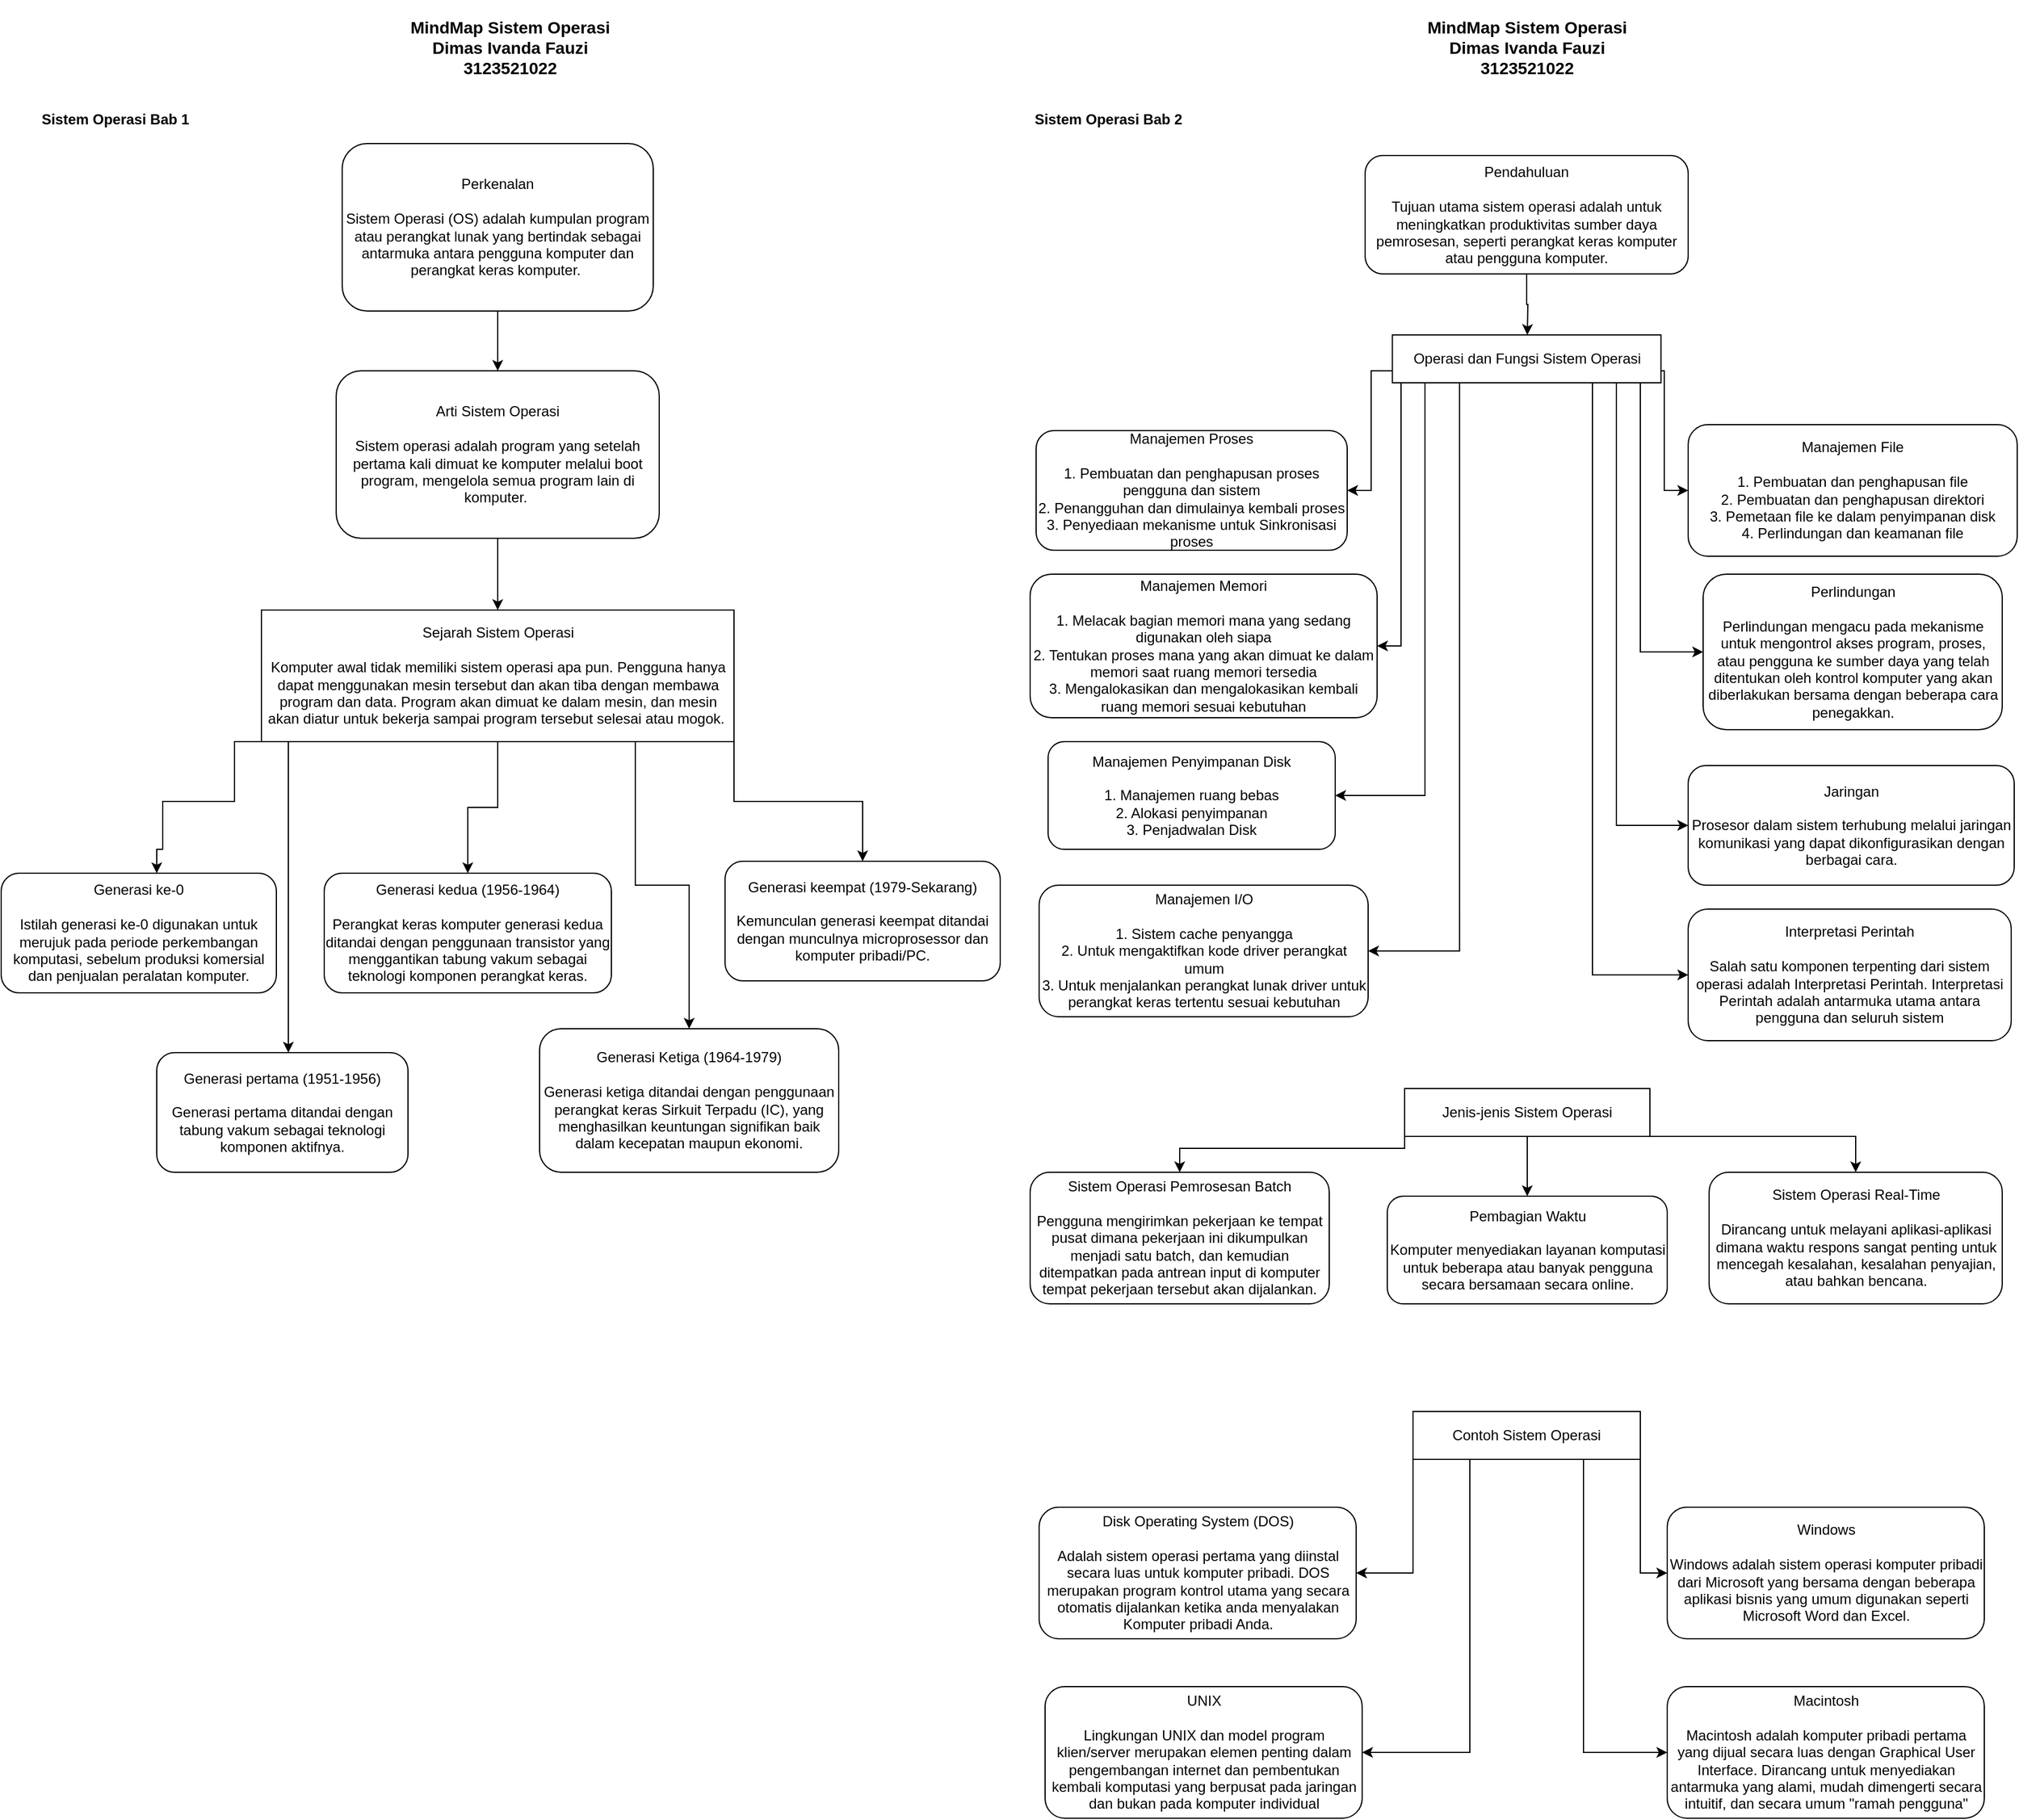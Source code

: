 <mxfile version="24.0.1" type="device">
  <diagram name="Page-1" id="cLxol2tO6gtKD-hCegAc">
    <mxGraphModel dx="955" dy="482" grid="1" gridSize="10" guides="1" tooltips="1" connect="1" arrows="1" fold="1" page="1" pageScale="1" pageWidth="850" pageHeight="1100" math="0" shadow="0">
      <root>
        <mxCell id="0" />
        <mxCell id="1" parent="0" />
        <mxCell id="WDHvQplZBZntBHbFjmJl-1" value="&lt;h3&gt;MindMap Sistem Operasi&lt;br&gt;Dimas Ivanda Fauzi&lt;br&gt;3123521022&lt;/h3&gt;" style="text;strokeColor=none;align=center;fillColor=none;html=1;verticalAlign=middle;whiteSpace=wrap;rounded=0;" vertex="1" parent="1">
          <mxGeometry x="327" y="10" width="197" height="60" as="geometry" />
        </mxCell>
        <mxCell id="WDHvQplZBZntBHbFjmJl-2" value="&lt;h4&gt;Sistem Operasi Bab 1&lt;/h4&gt;" style="text;html=1;align=center;verticalAlign=middle;resizable=0;points=[];autosize=1;strokeColor=none;fillColor=none;" vertex="1" parent="1">
          <mxGeometry x="20" y="70" width="150" height="60" as="geometry" />
        </mxCell>
        <mxCell id="WDHvQplZBZntBHbFjmJl-5" value="" style="edgeStyle=orthogonalEdgeStyle;rounded=0;orthogonalLoop=1;jettySize=auto;html=1;" edge="1" parent="1" source="WDHvQplZBZntBHbFjmJl-3" target="WDHvQplZBZntBHbFjmJl-4">
          <mxGeometry relative="1" as="geometry" />
        </mxCell>
        <mxCell id="WDHvQplZBZntBHbFjmJl-3" value="Perkenalan&lt;div&gt;&lt;br&gt;&lt;/div&gt;&lt;div&gt;Sistem Operasi (OS) adalah kumpulan program atau perangkat lunak yang bertindak sebagai antarmuka antara pengguna komputer dan perangkat keras komputer.&amp;nbsp;&lt;br&gt;&lt;/div&gt;" style="rounded=1;whiteSpace=wrap;html=1;" vertex="1" parent="1">
          <mxGeometry x="285" y="120" width="260" height="140" as="geometry" />
        </mxCell>
        <mxCell id="WDHvQplZBZntBHbFjmJl-7" value="" style="edgeStyle=orthogonalEdgeStyle;rounded=0;orthogonalLoop=1;jettySize=auto;html=1;" edge="1" parent="1" source="WDHvQplZBZntBHbFjmJl-4">
          <mxGeometry relative="1" as="geometry">
            <mxPoint x="415" y="510" as="targetPoint" />
          </mxGeometry>
        </mxCell>
        <mxCell id="WDHvQplZBZntBHbFjmJl-4" value="Arti Sistem Operasi&lt;div&gt;&lt;br&gt;&lt;/div&gt;&lt;div&gt;Sistem operasi adalah program yang setelah pertama kali dimuat ke komputer melalui boot program, mengelola semua program lain di komputer.&amp;nbsp;&lt;/div&gt;" style="rounded=1;whiteSpace=wrap;html=1;" vertex="1" parent="1">
          <mxGeometry x="280" y="310" width="270" height="140" as="geometry" />
        </mxCell>
        <mxCell id="WDHvQplZBZntBHbFjmJl-31" value="" style="edgeStyle=orthogonalEdgeStyle;rounded=0;orthogonalLoop=1;jettySize=auto;html=1;" edge="1" parent="1" source="WDHvQplZBZntBHbFjmJl-8">
          <mxGeometry relative="1" as="geometry">
            <mxPoint x="1275.545" y="280" as="targetPoint" />
          </mxGeometry>
        </mxCell>
        <mxCell id="WDHvQplZBZntBHbFjmJl-8" value="Pendahuluan&lt;div&gt;&lt;br&gt;&lt;/div&gt;&lt;div&gt;Tujuan utama sistem operasi adalah untuk meningkatkan produktivitas sumber daya pemrosesan, seperti perangkat keras komputer atau pengguna komputer.&lt;/div&gt;" style="rounded=1;whiteSpace=wrap;html=1;" vertex="1" parent="1">
          <mxGeometry x="1140" y="130" width="270" height="99" as="geometry" />
        </mxCell>
        <mxCell id="WDHvQplZBZntBHbFjmJl-11" value="Generasi ke-0&lt;div&gt;&lt;br&gt;&lt;/div&gt;&lt;div&gt;Istilah generasi ke-0 digunakan untuk merujuk pada periode perkembangan komputasi, sebelum produksi komersial&lt;br/&gt;dan penjualan peralatan komputer.&lt;br&gt;&lt;/div&gt;" style="rounded=1;whiteSpace=wrap;html=1;" vertex="1" parent="1">
          <mxGeometry y="730" width="230" height="100" as="geometry" />
        </mxCell>
        <mxCell id="WDHvQplZBZntBHbFjmJl-12" value="Generasi pertama (1951-1956)&lt;div&gt;&lt;br&gt;&lt;/div&gt;&lt;div&gt;Generasi pertama ditandai dengan tabung vakum sebagai teknologi komponen aktifnya.&lt;/div&gt;" style="rounded=1;whiteSpace=wrap;html=1;" vertex="1" parent="1">
          <mxGeometry x="130" y="880" width="210" height="100" as="geometry" />
        </mxCell>
        <mxCell id="WDHvQplZBZntBHbFjmJl-18" style="edgeStyle=orthogonalEdgeStyle;rounded=0;orthogonalLoop=1;jettySize=auto;html=1;exitX=0;exitY=1;exitDx=0;exitDy=0;entryX=0.5;entryY=0;entryDx=0;entryDy=0;" edge="1" parent="1">
          <mxGeometry relative="1" as="geometry">
            <mxPoint x="225" y="620" as="sourcePoint" />
            <mxPoint x="130" y="730" as="targetPoint" />
            <Array as="points">
              <mxPoint x="195" y="620" />
              <mxPoint x="195" y="670" />
              <mxPoint x="135" y="670" />
              <mxPoint x="135" y="710" />
              <mxPoint x="130" y="710" />
            </Array>
          </mxGeometry>
        </mxCell>
        <mxCell id="WDHvQplZBZntBHbFjmJl-19" style="edgeStyle=orthogonalEdgeStyle;rounded=0;orthogonalLoop=1;jettySize=auto;html=1;exitX=0.25;exitY=1;exitDx=0;exitDy=0;" edge="1" parent="1" source="WDHvQplZBZntBHbFjmJl-17">
          <mxGeometry relative="1" as="geometry">
            <mxPoint x="240" y="880" as="targetPoint" />
            <Array as="points">
              <mxPoint x="240" y="620" />
              <mxPoint x="240" y="880" />
            </Array>
          </mxGeometry>
        </mxCell>
        <mxCell id="WDHvQplZBZntBHbFjmJl-21" style="edgeStyle=orthogonalEdgeStyle;rounded=0;orthogonalLoop=1;jettySize=auto;html=1;exitX=0.5;exitY=1;exitDx=0;exitDy=0;entryX=0.5;entryY=0;entryDx=0;entryDy=0;" edge="1" parent="1" source="WDHvQplZBZntBHbFjmJl-17" target="WDHvQplZBZntBHbFjmJl-20">
          <mxGeometry relative="1" as="geometry" />
        </mxCell>
        <mxCell id="WDHvQplZBZntBHbFjmJl-24" style="edgeStyle=orthogonalEdgeStyle;rounded=0;orthogonalLoop=1;jettySize=auto;html=1;exitX=0.75;exitY=1;exitDx=0;exitDy=0;entryX=0.5;entryY=0;entryDx=0;entryDy=0;" edge="1" parent="1" source="WDHvQplZBZntBHbFjmJl-17" target="WDHvQplZBZntBHbFjmJl-23">
          <mxGeometry relative="1" as="geometry">
            <Array as="points">
              <mxPoint x="530" y="620" />
              <mxPoint x="530" y="740" />
              <mxPoint x="575" y="740" />
            </Array>
          </mxGeometry>
        </mxCell>
        <mxCell id="WDHvQplZBZntBHbFjmJl-27" style="edgeStyle=orthogonalEdgeStyle;rounded=0;orthogonalLoop=1;jettySize=auto;html=1;exitX=1;exitY=1;exitDx=0;exitDy=0;entryX=0.5;entryY=0;entryDx=0;entryDy=0;" edge="1" parent="1" source="WDHvQplZBZntBHbFjmJl-17" target="WDHvQplZBZntBHbFjmJl-26">
          <mxGeometry relative="1" as="geometry" />
        </mxCell>
        <mxCell id="WDHvQplZBZntBHbFjmJl-17" value="Sejarah Sistem Operasi&lt;div&gt;&lt;br&gt;&lt;/div&gt;&lt;div&gt;Komputer awal tidak memiliki sistem operasi apa pun. Pengguna hanya dapat menggunakan mesin tersebut dan akan tiba dengan membawa program dan data. Program akan dimuat ke dalam mesin, dan mesin akan diatur untuk bekerja sampai program tersebut selesai atau mogok.&amp;nbsp;&lt;/div&gt;" style="rounded=0;whiteSpace=wrap;html=1;" vertex="1" parent="1">
          <mxGeometry x="217.5" y="510" width="395" height="110" as="geometry" />
        </mxCell>
        <mxCell id="WDHvQplZBZntBHbFjmJl-20" value="Generasi kedua (1956-1964)&lt;div&gt;&lt;br&gt;&lt;/div&gt;&lt;div&gt;Perangkat keras komputer generasi kedua ditandai dengan penggunaan transistor yang menggantikan tabung vakum sebagai teknologi komponen perangkat keras.&lt;br&gt;&lt;/div&gt;" style="rounded=1;whiteSpace=wrap;html=1;" vertex="1" parent="1">
          <mxGeometry x="270" y="730" width="240" height="100" as="geometry" />
        </mxCell>
        <mxCell id="WDHvQplZBZntBHbFjmJl-23" value="Generasi Ketiga (1964-1979)&lt;div&gt;&lt;br&gt;&lt;/div&gt;&lt;div&gt;Generasi ketiga ditandai dengan penggunaan perangkat keras Sirkuit Terpadu (IC), yang menghasilkan keuntungan signifikan baik dalam kecepatan maupun ekonomi.&lt;/div&gt;" style="rounded=1;whiteSpace=wrap;html=1;" vertex="1" parent="1">
          <mxGeometry x="450" y="860" width="250" height="120" as="geometry" />
        </mxCell>
        <mxCell id="WDHvQplZBZntBHbFjmJl-26" value="Generasi keempat (1979-Sekarang)&lt;div&gt;&lt;br&gt;&lt;/div&gt;&lt;div&gt;Kemunculan generasi keempat ditandai dengan munculnya microprosessor dan komputer pribadi/PC.&lt;/div&gt;" style="rounded=1;whiteSpace=wrap;html=1;" vertex="1" parent="1">
          <mxGeometry x="605" y="720" width="230" height="100" as="geometry" />
        </mxCell>
        <mxCell id="WDHvQplZBZntBHbFjmJl-28" value="&lt;h4&gt;Sistem Operasi Bab 2&lt;/h4&gt;" style="text;html=1;align=center;verticalAlign=middle;resizable=0;points=[];autosize=1;strokeColor=none;fillColor=none;" vertex="1" parent="1">
          <mxGeometry x="850" y="70" width="150" height="60" as="geometry" />
        </mxCell>
        <mxCell id="WDHvQplZBZntBHbFjmJl-29" value="&lt;h3&gt;MindMap Sistem Operasi&lt;br&gt;Dimas Ivanda Fauzi&lt;br&gt;3123521022&lt;/h3&gt;" style="text;strokeColor=none;align=center;fillColor=none;html=1;verticalAlign=middle;whiteSpace=wrap;rounded=0;" vertex="1" parent="1">
          <mxGeometry x="1177" y="10" width="197" height="60" as="geometry" />
        </mxCell>
        <mxCell id="WDHvQplZBZntBHbFjmJl-36" style="edgeStyle=orthogonalEdgeStyle;rounded=0;orthogonalLoop=1;jettySize=auto;html=1;exitX=0;exitY=0.75;exitDx=0;exitDy=0;entryX=1;entryY=0.5;entryDx=0;entryDy=0;" edge="1" parent="1" source="WDHvQplZBZntBHbFjmJl-32" target="WDHvQplZBZntBHbFjmJl-33">
          <mxGeometry relative="1" as="geometry">
            <Array as="points">
              <mxPoint x="1145" y="310" />
              <mxPoint x="1145" y="410" />
            </Array>
          </mxGeometry>
        </mxCell>
        <mxCell id="WDHvQplZBZntBHbFjmJl-37" style="edgeStyle=orthogonalEdgeStyle;rounded=0;orthogonalLoop=1;jettySize=auto;html=1;exitX=0;exitY=1;exitDx=0;exitDy=0;entryX=1;entryY=0.5;entryDx=0;entryDy=0;" edge="1" parent="1" source="WDHvQplZBZntBHbFjmJl-32" target="WDHvQplZBZntBHbFjmJl-34">
          <mxGeometry relative="1" as="geometry">
            <Array as="points">
              <mxPoint x="1170" y="320" />
              <mxPoint x="1170" y="540" />
            </Array>
          </mxGeometry>
        </mxCell>
        <mxCell id="WDHvQplZBZntBHbFjmJl-39" style="edgeStyle=orthogonalEdgeStyle;rounded=0;orthogonalLoop=1;jettySize=auto;html=1;exitX=0.25;exitY=1;exitDx=0;exitDy=0;entryX=1;entryY=0.5;entryDx=0;entryDy=0;" edge="1" parent="1" source="WDHvQplZBZntBHbFjmJl-32" target="WDHvQplZBZntBHbFjmJl-38">
          <mxGeometry relative="1" as="geometry">
            <Array as="points">
              <mxPoint x="1190" y="320" />
              <mxPoint x="1190" y="665" />
            </Array>
          </mxGeometry>
        </mxCell>
        <mxCell id="WDHvQplZBZntBHbFjmJl-41" style="edgeStyle=orthogonalEdgeStyle;rounded=0;orthogonalLoop=1;jettySize=auto;html=1;exitX=0.25;exitY=1;exitDx=0;exitDy=0;entryX=1;entryY=0.5;entryDx=0;entryDy=0;" edge="1" parent="1" source="WDHvQplZBZntBHbFjmJl-32" target="WDHvQplZBZntBHbFjmJl-40">
          <mxGeometry relative="1" as="geometry" />
        </mxCell>
        <mxCell id="WDHvQplZBZntBHbFjmJl-44" style="edgeStyle=orthogonalEdgeStyle;rounded=0;orthogonalLoop=1;jettySize=auto;html=1;exitX=1;exitY=0.75;exitDx=0;exitDy=0;entryX=0;entryY=0.5;entryDx=0;entryDy=0;" edge="1" parent="1" source="WDHvQplZBZntBHbFjmJl-32" target="WDHvQplZBZntBHbFjmJl-42">
          <mxGeometry relative="1" as="geometry">
            <Array as="points">
              <mxPoint x="1390" y="310" />
              <mxPoint x="1390" y="410" />
            </Array>
          </mxGeometry>
        </mxCell>
        <mxCell id="WDHvQplZBZntBHbFjmJl-48" style="edgeStyle=orthogonalEdgeStyle;rounded=0;orthogonalLoop=1;jettySize=auto;html=1;exitX=0.75;exitY=1;exitDx=0;exitDy=0;entryX=0;entryY=0.5;entryDx=0;entryDy=0;" edge="1" parent="1" source="WDHvQplZBZntBHbFjmJl-32" target="WDHvQplZBZntBHbFjmJl-46">
          <mxGeometry relative="1" as="geometry">
            <Array as="points">
              <mxPoint x="1370" y="320" />
              <mxPoint x="1370" y="545" />
            </Array>
          </mxGeometry>
        </mxCell>
        <mxCell id="WDHvQplZBZntBHbFjmJl-50" style="edgeStyle=orthogonalEdgeStyle;rounded=0;orthogonalLoop=1;jettySize=auto;html=1;exitX=0.75;exitY=1;exitDx=0;exitDy=0;entryX=0;entryY=0.5;entryDx=0;entryDy=0;" edge="1" parent="1" source="WDHvQplZBZntBHbFjmJl-32" target="WDHvQplZBZntBHbFjmJl-49">
          <mxGeometry relative="1" as="geometry">
            <Array as="points">
              <mxPoint x="1350" y="320" />
              <mxPoint x="1350" y="690" />
            </Array>
          </mxGeometry>
        </mxCell>
        <mxCell id="WDHvQplZBZntBHbFjmJl-52" style="edgeStyle=orthogonalEdgeStyle;rounded=0;orthogonalLoop=1;jettySize=auto;html=1;exitX=0.75;exitY=1;exitDx=0;exitDy=0;entryX=0;entryY=0.5;entryDx=0;entryDy=0;" edge="1" parent="1" source="WDHvQplZBZntBHbFjmJl-32" target="WDHvQplZBZntBHbFjmJl-51">
          <mxGeometry relative="1" as="geometry">
            <Array as="points">
              <mxPoint x="1330" y="320" />
              <mxPoint x="1330" y="815" />
            </Array>
          </mxGeometry>
        </mxCell>
        <mxCell id="WDHvQplZBZntBHbFjmJl-32" value="Operasi dan Fungsi Sistem Operasi" style="rounded=0;whiteSpace=wrap;html=1;" vertex="1" parent="1">
          <mxGeometry x="1162.75" y="280" width="224.5" height="40" as="geometry" />
        </mxCell>
        <mxCell id="WDHvQplZBZntBHbFjmJl-33" value="Manajemen Proses&lt;div&gt;&lt;br&gt;&lt;/div&gt;&lt;div&gt;1. Pembuatan dan penghapusan proses pengguna dan sistem&lt;/div&gt;&lt;div&gt;2. Penangguhan dan dimulainya kembali proses&lt;/div&gt;&lt;div&gt;3. Penyediaan mekanisme untuk Sinkronisasi proses&lt;/div&gt;" style="rounded=1;whiteSpace=wrap;html=1;" vertex="1" parent="1">
          <mxGeometry x="865" y="360" width="260" height="100" as="geometry" />
        </mxCell>
        <mxCell id="WDHvQplZBZntBHbFjmJl-34" value="Manajemen Memori&lt;div&gt;&lt;br&gt;&lt;/div&gt;&lt;div&gt;1. Melacak bagian memori mana yang sedang digunakan oleh siapa&lt;/div&gt;&lt;div&gt;2. Tentukan proses mana yang akan dimuat ke dalam memori saat ruang memori tersedia&lt;/div&gt;&lt;div&gt;3. Mengalokasikan dan mengalokasikan kembali ruang memori sesuai kebutuhan&lt;/div&gt;" style="rounded=1;whiteSpace=wrap;html=1;" vertex="1" parent="1">
          <mxGeometry x="860" y="480" width="290" height="120" as="geometry" />
        </mxCell>
        <mxCell id="WDHvQplZBZntBHbFjmJl-38" value="Manajemen Penyimpanan Disk&lt;div&gt;&lt;br&gt;&lt;/div&gt;&lt;div&gt;1. Manajemen ruang bebas&lt;/div&gt;&lt;div&gt;2. Alokasi penyimpanan&lt;/div&gt;&lt;div&gt;3. Penjadwalan Disk&lt;/div&gt;" style="rounded=1;whiteSpace=wrap;html=1;" vertex="1" parent="1">
          <mxGeometry x="875" y="620" width="240" height="90" as="geometry" />
        </mxCell>
        <mxCell id="WDHvQplZBZntBHbFjmJl-40" value="Manajemen I/O&lt;div&gt;&lt;br&gt;&lt;/div&gt;&lt;div&gt;1. Sistem cache penyangga&lt;/div&gt;&lt;div&gt;2. Untuk mengaktifkan kode driver perangkat umum&lt;/div&gt;&lt;div&gt;3. Untuk menjalankan perangkat lunak driver untuk perangkat keras tertentu sesuai kebutuhan&lt;/div&gt;" style="rounded=1;whiteSpace=wrap;html=1;" vertex="1" parent="1">
          <mxGeometry x="867.5" y="740" width="275" height="110" as="geometry" />
        </mxCell>
        <mxCell id="WDHvQplZBZntBHbFjmJl-42" value="Manajemen File&lt;div&gt;&lt;br&gt;&lt;/div&gt;&lt;div&gt;1. Pembuatan dan penghapusan file&lt;/div&gt;&lt;div&gt;2. Pembuatan dan penghapusan direktori&lt;/div&gt;&lt;div&gt;3. Pemetaan file ke dalam penyimpanan disk&lt;/div&gt;&lt;div&gt;4. Perlindungan dan keamanan file&lt;/div&gt;" style="rounded=1;whiteSpace=wrap;html=1;" vertex="1" parent="1">
          <mxGeometry x="1410" y="355" width="275" height="110" as="geometry" />
        </mxCell>
        <mxCell id="WDHvQplZBZntBHbFjmJl-46" value="Perlindungan&lt;div&gt;&lt;br&gt;&lt;/div&gt;&lt;div&gt;Perlindungan mengacu pada mekanisme untuk mengontrol akses program, proses, atau pengguna ke sumber daya yang telah ditentukan oleh kontrol komputer yang akan diberlakukan bersama dengan beberapa cara penegakkan.&lt;/div&gt;" style="rounded=1;whiteSpace=wrap;html=1;" vertex="1" parent="1">
          <mxGeometry x="1422.5" y="480" width="250" height="130" as="geometry" />
        </mxCell>
        <mxCell id="WDHvQplZBZntBHbFjmJl-49" value="Jaringan&lt;div&gt;&lt;br&gt;&lt;/div&gt;&lt;div&gt;Prosesor dalam sistem terhubung melalui jaringan komunikasi yang dapat dikonfigurasikan dengan berbagai cara.&lt;/div&gt;" style="rounded=1;whiteSpace=wrap;html=1;" vertex="1" parent="1">
          <mxGeometry x="1410" y="640" width="272.5" height="100" as="geometry" />
        </mxCell>
        <mxCell id="WDHvQplZBZntBHbFjmJl-51" value="Interpretasi Perintah&lt;div&gt;&lt;br&gt;&lt;/div&gt;&lt;div&gt;Salah satu komponen terpenting dari sistem operasi adalah Interpretasi Perintah. Interpretasi Perintah adalah antarmuka utama antara pengguna dan seluruh sistem&lt;/div&gt;" style="rounded=1;whiteSpace=wrap;html=1;" vertex="1" parent="1">
          <mxGeometry x="1410" y="760" width="270" height="110" as="geometry" />
        </mxCell>
        <mxCell id="WDHvQplZBZntBHbFjmJl-59" style="edgeStyle=orthogonalEdgeStyle;rounded=0;orthogonalLoop=1;jettySize=auto;html=1;exitX=0;exitY=1;exitDx=0;exitDy=0;entryX=0.5;entryY=0;entryDx=0;entryDy=0;" edge="1" parent="1" source="WDHvQplZBZntBHbFjmJl-54" target="WDHvQplZBZntBHbFjmJl-56">
          <mxGeometry relative="1" as="geometry">
            <Array as="points">
              <mxPoint x="1173" y="960" />
              <mxPoint x="985" y="960" />
            </Array>
          </mxGeometry>
        </mxCell>
        <mxCell id="WDHvQplZBZntBHbFjmJl-60" value="" style="edgeStyle=orthogonalEdgeStyle;rounded=0;orthogonalLoop=1;jettySize=auto;html=1;" edge="1" parent="1" source="WDHvQplZBZntBHbFjmJl-54" target="WDHvQplZBZntBHbFjmJl-57">
          <mxGeometry relative="1" as="geometry" />
        </mxCell>
        <mxCell id="WDHvQplZBZntBHbFjmJl-61" style="edgeStyle=orthogonalEdgeStyle;rounded=0;orthogonalLoop=1;jettySize=auto;html=1;exitX=1;exitY=0.75;exitDx=0;exitDy=0;entryX=0.5;entryY=0;entryDx=0;entryDy=0;" edge="1" parent="1" source="WDHvQplZBZntBHbFjmJl-54" target="WDHvQplZBZntBHbFjmJl-58">
          <mxGeometry relative="1" as="geometry">
            <Array as="points">
              <mxPoint x="1378" y="950" />
              <mxPoint x="1550" y="950" />
            </Array>
          </mxGeometry>
        </mxCell>
        <mxCell id="WDHvQplZBZntBHbFjmJl-54" value="Jenis-jenis Sistem Operasi" style="rounded=0;whiteSpace=wrap;html=1;" vertex="1" parent="1">
          <mxGeometry x="1173" y="910" width="205" height="40" as="geometry" />
        </mxCell>
        <mxCell id="WDHvQplZBZntBHbFjmJl-56" value="Sistem Operasi Pemrosesan Batch&lt;div&gt;&lt;br&gt;&lt;/div&gt;&lt;div&gt;Pengguna mengirimkan pekerjaan ke tempat pusat dimana pekerjaan ini dikumpulkan menjadi satu batch, dan kemudian ditempatkan pada antrean input di komputer tempat pekerjaan tersebut akan dijalankan.&lt;/div&gt;" style="rounded=1;whiteSpace=wrap;html=1;" vertex="1" parent="1">
          <mxGeometry x="860" y="980" width="250" height="110" as="geometry" />
        </mxCell>
        <mxCell id="WDHvQplZBZntBHbFjmJl-57" value="Pembagian Waktu&lt;div&gt;&lt;br&gt;&lt;/div&gt;&lt;div&gt;Komputer menyediakan layanan komputasi untuk beberapa atau banyak pengguna secara bersamaan secara online.&lt;/div&gt;" style="rounded=1;whiteSpace=wrap;html=1;" vertex="1" parent="1">
          <mxGeometry x="1158.5" y="1000" width="234" height="90" as="geometry" />
        </mxCell>
        <mxCell id="WDHvQplZBZntBHbFjmJl-58" value="Sistem Operasi Real-Time&lt;div&gt;&lt;br&gt;&lt;/div&gt;&lt;div&gt;Dirancang untuk melayani aplikasi-aplikasi dimana waktu respons sangat penting untuk mencegah kesalahan, kesalahan penyajian, atau bahkan bencana.&lt;/div&gt;" style="rounded=1;whiteSpace=wrap;html=1;" vertex="1" parent="1">
          <mxGeometry x="1427.5" y="980" width="245" height="110" as="geometry" />
        </mxCell>
        <mxCell id="WDHvQplZBZntBHbFjmJl-67" style="edgeStyle=orthogonalEdgeStyle;rounded=0;orthogonalLoop=1;jettySize=auto;html=1;exitX=0;exitY=1;exitDx=0;exitDy=0;entryX=1;entryY=0.5;entryDx=0;entryDy=0;" edge="1" parent="1" source="WDHvQplZBZntBHbFjmJl-62" target="WDHvQplZBZntBHbFjmJl-63">
          <mxGeometry relative="1" as="geometry" />
        </mxCell>
        <mxCell id="WDHvQplZBZntBHbFjmJl-68" style="edgeStyle=orthogonalEdgeStyle;rounded=0;orthogonalLoop=1;jettySize=auto;html=1;exitX=0.25;exitY=1;exitDx=0;exitDy=0;entryX=1;entryY=0.5;entryDx=0;entryDy=0;" edge="1" parent="1" source="WDHvQplZBZntBHbFjmJl-62" target="WDHvQplZBZntBHbFjmJl-64">
          <mxGeometry relative="1" as="geometry" />
        </mxCell>
        <mxCell id="WDHvQplZBZntBHbFjmJl-69" style="edgeStyle=orthogonalEdgeStyle;rounded=0;orthogonalLoop=1;jettySize=auto;html=1;exitX=0.75;exitY=1;exitDx=0;exitDy=0;entryX=0;entryY=0.5;entryDx=0;entryDy=0;" edge="1" parent="1" source="WDHvQplZBZntBHbFjmJl-62" target="WDHvQplZBZntBHbFjmJl-66">
          <mxGeometry relative="1" as="geometry" />
        </mxCell>
        <mxCell id="WDHvQplZBZntBHbFjmJl-70" style="edgeStyle=orthogonalEdgeStyle;rounded=0;orthogonalLoop=1;jettySize=auto;html=1;exitX=1;exitY=1;exitDx=0;exitDy=0;entryX=0;entryY=0.5;entryDx=0;entryDy=0;" edge="1" parent="1" source="WDHvQplZBZntBHbFjmJl-62" target="WDHvQplZBZntBHbFjmJl-65">
          <mxGeometry relative="1" as="geometry" />
        </mxCell>
        <mxCell id="WDHvQplZBZntBHbFjmJl-62" value="Contoh Sistem Operasi" style="rounded=0;whiteSpace=wrap;html=1;" vertex="1" parent="1">
          <mxGeometry x="1180" y="1180" width="190" height="40" as="geometry" />
        </mxCell>
        <mxCell id="WDHvQplZBZntBHbFjmJl-63" value="Disk Operating System (DOS)&lt;div&gt;&lt;br&gt;&lt;/div&gt;&lt;div&gt;Adalah sistem operasi pertama yang diinstal secara luas untuk komputer pribadi. DOS merupakan program kontrol utama yang secara otomatis dijalankan ketika anda menyalakan Komputer pribadi Anda.&lt;/div&gt;" style="rounded=1;whiteSpace=wrap;html=1;" vertex="1" parent="1">
          <mxGeometry x="867.5" y="1260" width="265" height="110" as="geometry" />
        </mxCell>
        <mxCell id="WDHvQplZBZntBHbFjmJl-64" value="UNIX&lt;div&gt;&lt;br&gt;&lt;/div&gt;&lt;div&gt;Lingkungan UNIX dan model program klien/server merupakan elemen penting dalam pengembangan internet dan pembentukan kembali komputasi yang berpusat pada jaringan dan bukan pada komputer individual&lt;/div&gt;" style="rounded=1;whiteSpace=wrap;html=1;" vertex="1" parent="1">
          <mxGeometry x="872.5" y="1410" width="265" height="110" as="geometry" />
        </mxCell>
        <mxCell id="WDHvQplZBZntBHbFjmJl-65" value="Windows&lt;div&gt;&lt;br&gt;&lt;/div&gt;&lt;div&gt;Windows adalah sistem operasi komputer pribadi dari Microsoft yang bersama dengan beberapa aplikasi bisnis yang umum digunakan seperti Microsoft Word dan Excel.&lt;/div&gt;" style="rounded=1;whiteSpace=wrap;html=1;" vertex="1" parent="1">
          <mxGeometry x="1392.5" y="1260" width="265" height="110" as="geometry" />
        </mxCell>
        <mxCell id="WDHvQplZBZntBHbFjmJl-66" value="Macintosh&lt;div&gt;&lt;br&gt;&lt;/div&gt;&lt;div&gt;Macintosh adalah komputer pribadi pertama yang dijual secara luas dengan Graphical User Interface. Dirancang untuk menyediakan antarmuka yang alami, mudah dimengerti secara intuitif, dan secara umum &quot;ramah pengguna&quot;&lt;/div&gt;" style="rounded=1;whiteSpace=wrap;html=1;" vertex="1" parent="1">
          <mxGeometry x="1392.5" y="1410" width="265" height="110" as="geometry" />
        </mxCell>
      </root>
    </mxGraphModel>
  </diagram>
</mxfile>
